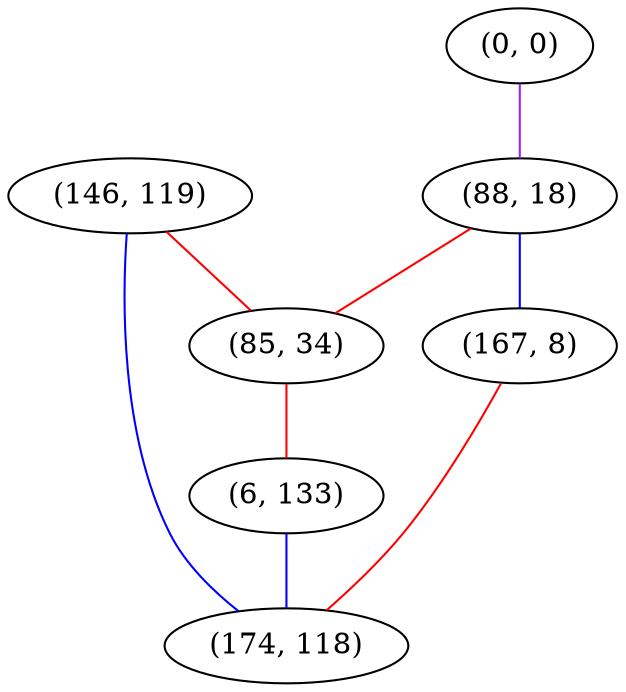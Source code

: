 graph "" {
"(146, 119)";
"(0, 0)";
"(88, 18)";
"(85, 34)";
"(167, 8)";
"(6, 133)";
"(174, 118)";
"(146, 119)" -- "(85, 34)"  [color=red, key=0, weight=1];
"(146, 119)" -- "(174, 118)"  [color=blue, key=0, weight=3];
"(0, 0)" -- "(88, 18)"  [color=purple, key=0, weight=4];
"(88, 18)" -- "(167, 8)"  [color=blue, key=0, weight=3];
"(88, 18)" -- "(85, 34)"  [color=red, key=0, weight=1];
"(85, 34)" -- "(6, 133)"  [color=red, key=0, weight=1];
"(167, 8)" -- "(174, 118)"  [color=red, key=0, weight=1];
"(6, 133)" -- "(174, 118)"  [color=blue, key=0, weight=3];
}
